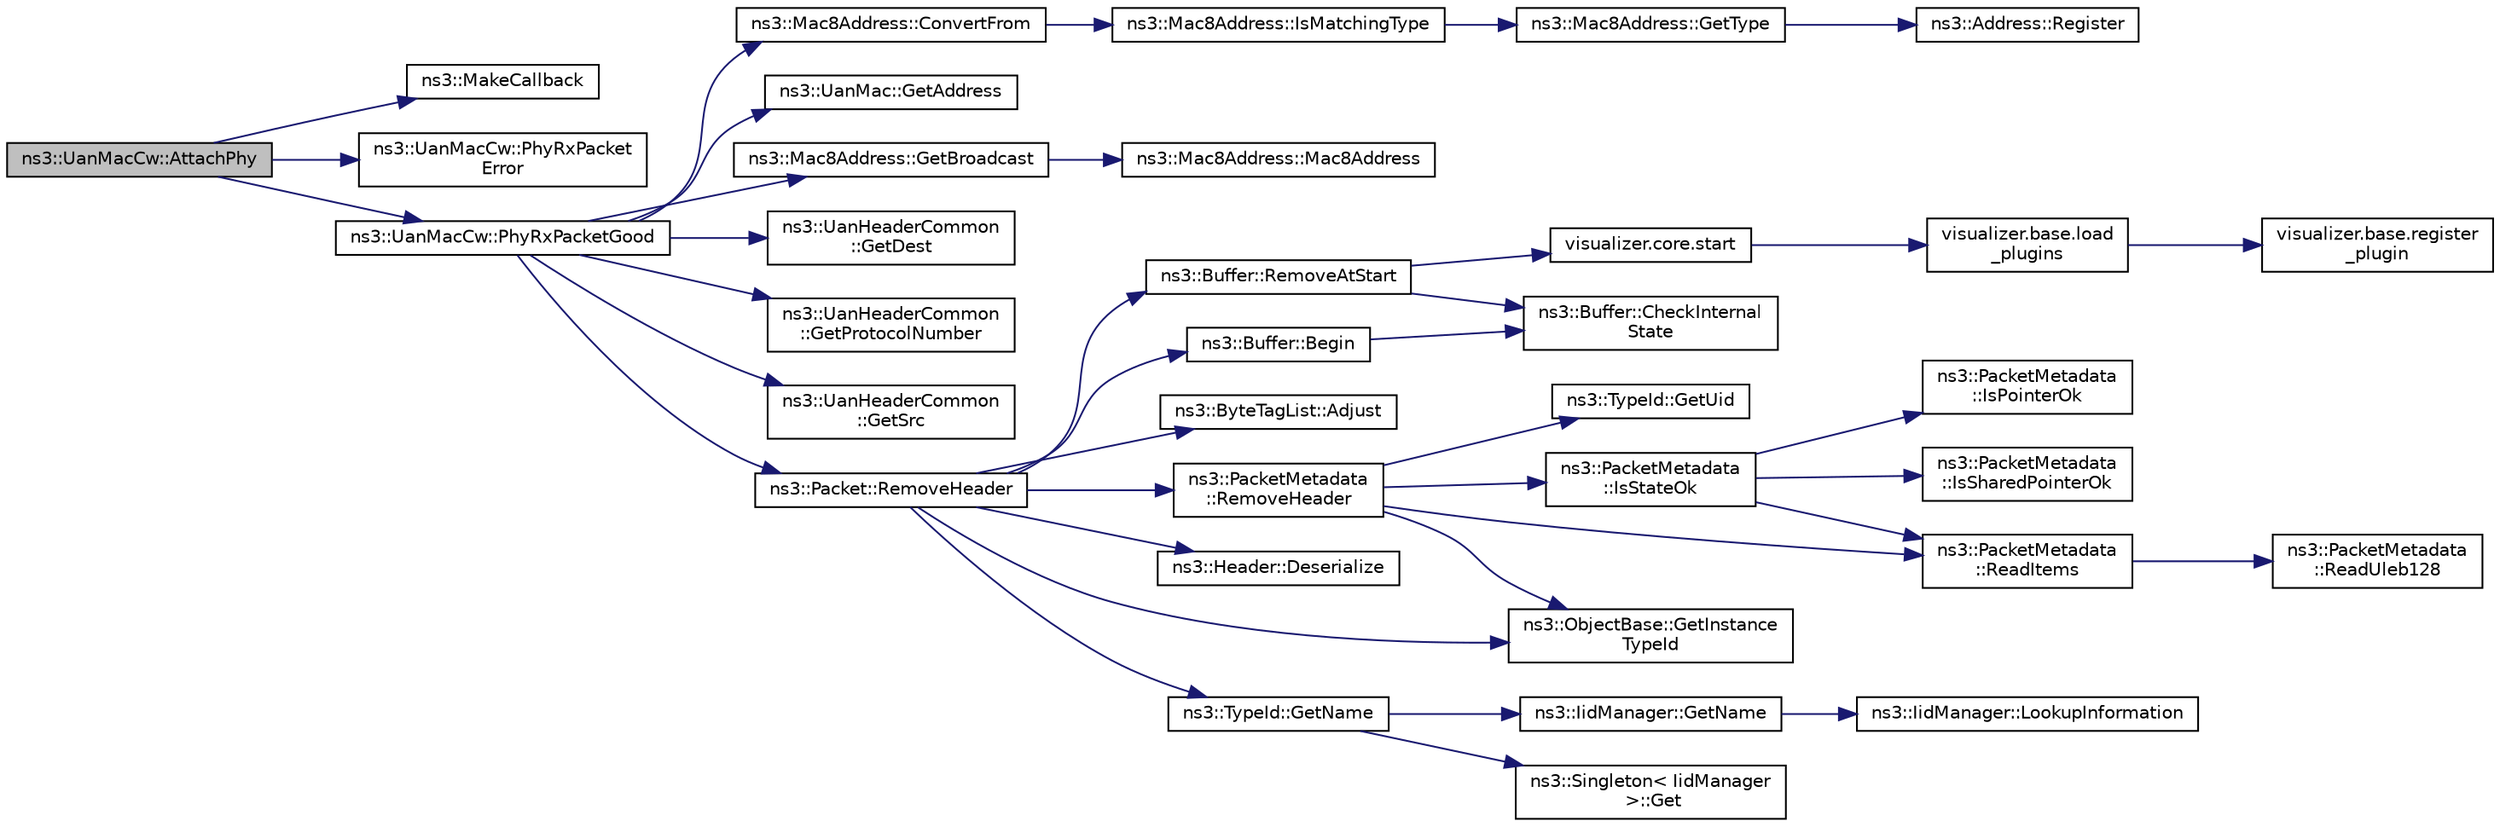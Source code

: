 digraph "ns3::UanMacCw::AttachPhy"
{
 // LATEX_PDF_SIZE
  edge [fontname="Helvetica",fontsize="10",labelfontname="Helvetica",labelfontsize="10"];
  node [fontname="Helvetica",fontsize="10",shape=record];
  rankdir="LR";
  Node1 [label="ns3::UanMacCw::AttachPhy",height=0.2,width=0.4,color="black", fillcolor="grey75", style="filled", fontcolor="black",tooltip="Attach PHY layer to this MAC."];
  Node1 -> Node2 [color="midnightblue",fontsize="10",style="solid",fontname="Helvetica"];
  Node2 [label="ns3::MakeCallback",height=0.2,width=0.4,color="black", fillcolor="white", style="filled",URL="$namespacens3.html#af1dde3c04374147fca0cfe3b0766d664",tooltip="Build Callbacks for class method members which take varying numbers of arguments and potentially retu..."];
  Node1 -> Node3 [color="midnightblue",fontsize="10",style="solid",fontname="Helvetica"];
  Node3 [label="ns3::UanMacCw::PhyRxPacket\lError",height=0.2,width=0.4,color="black", fillcolor="white", style="filled",URL="$classns3_1_1_uan_mac_cw.html#aaed7a66d2404f6bbe4ea5bef7a9f228a",tooltip="Packet received at lower layer in error."];
  Node1 -> Node4 [color="midnightblue",fontsize="10",style="solid",fontname="Helvetica"];
  Node4 [label="ns3::UanMacCw::PhyRxPacketGood",height=0.2,width=0.4,color="black", fillcolor="white", style="filled",URL="$classns3_1_1_uan_mac_cw.html#ab64da4cbab0645939aa9d02091e10755",tooltip="Receive packet from lower layer (passed to PHY as callback)."];
  Node4 -> Node5 [color="midnightblue",fontsize="10",style="solid",fontname="Helvetica"];
  Node5 [label="ns3::Mac8Address::ConvertFrom",height=0.2,width=0.4,color="black", fillcolor="white", style="filled",URL="$classns3_1_1_mac8_address.html#a60c112506434f766f06b548c2b853d30",tooltip="Convert a generic address to a Mac8Address."];
  Node5 -> Node6 [color="midnightblue",fontsize="10",style="solid",fontname="Helvetica"];
  Node6 [label="ns3::Mac8Address::IsMatchingType",height=0.2,width=0.4,color="black", fillcolor="white", style="filled",URL="$classns3_1_1_mac8_address.html#a6d6d87013c99c897b9c5f7eadd697eb2",tooltip="Check that a generic Address is compatible with Mac8Address."];
  Node6 -> Node7 [color="midnightblue",fontsize="10",style="solid",fontname="Helvetica"];
  Node7 [label="ns3::Mac8Address::GetType",height=0.2,width=0.4,color="black", fillcolor="white", style="filled",URL="$classns3_1_1_mac8_address.html#a8f3e301d85f104d306af94d3e2b67158",tooltip="Get the Mac8Address type."];
  Node7 -> Node8 [color="midnightblue",fontsize="10",style="solid",fontname="Helvetica"];
  Node8 [label="ns3::Address::Register",height=0.2,width=0.4,color="black", fillcolor="white", style="filled",URL="$classns3_1_1_address.html#a75d239c79bb3c39d64a8db4f2d3d9b20",tooltip="Allocate a new type id for a new type of address."];
  Node4 -> Node9 [color="midnightblue",fontsize="10",style="solid",fontname="Helvetica"];
  Node9 [label="ns3::UanMac::GetAddress",height=0.2,width=0.4,color="black", fillcolor="white", style="filled",URL="$classns3_1_1_uan_mac.html#ab39b04d612b5974e68ac1b5eec07933e",tooltip="Get the MAC Address."];
  Node4 -> Node10 [color="midnightblue",fontsize="10",style="solid",fontname="Helvetica"];
  Node10 [label="ns3::Mac8Address::GetBroadcast",height=0.2,width=0.4,color="black", fillcolor="white", style="filled",URL="$classns3_1_1_mac8_address.html#a28c0664a44c8ea191014bc428a704698",tooltip="Get the broadcast address (255)."];
  Node10 -> Node11 [color="midnightblue",fontsize="10",style="solid",fontname="Helvetica"];
  Node11 [label="ns3::Mac8Address::Mac8Address",height=0.2,width=0.4,color="black", fillcolor="white", style="filled",URL="$classns3_1_1_mac8_address.html#afb55d36f0398e8ce0cd86f1fb73db76e",tooltip="Constructor."];
  Node4 -> Node12 [color="midnightblue",fontsize="10",style="solid",fontname="Helvetica"];
  Node12 [label="ns3::UanHeaderCommon\l::GetDest",height=0.2,width=0.4,color="black", fillcolor="white", style="filled",URL="$classns3_1_1_uan_header_common.html#a92d546ec6eb93242c3c6578a8502013c",tooltip="Get the destination address."];
  Node4 -> Node13 [color="midnightblue",fontsize="10",style="solid",fontname="Helvetica"];
  Node13 [label="ns3::UanHeaderCommon\l::GetProtocolNumber",height=0.2,width=0.4,color="black", fillcolor="white", style="filled",URL="$classns3_1_1_uan_header_common.html#adfae6303ccb528564a83a2352a7a7758",tooltip="Get the packet type value."];
  Node4 -> Node14 [color="midnightblue",fontsize="10",style="solid",fontname="Helvetica"];
  Node14 [label="ns3::UanHeaderCommon\l::GetSrc",height=0.2,width=0.4,color="black", fillcolor="white", style="filled",URL="$classns3_1_1_uan_header_common.html#a752f6c20958be24f0d681a56273046d3",tooltip="Get the source address."];
  Node4 -> Node15 [color="midnightblue",fontsize="10",style="solid",fontname="Helvetica"];
  Node15 [label="ns3::Packet::RemoveHeader",height=0.2,width=0.4,color="black", fillcolor="white", style="filled",URL="$classns3_1_1_packet.html#a0961eccf975d75f902d40956c93ba63e",tooltip="Deserialize and remove the header from the internal buffer."];
  Node15 -> Node16 [color="midnightblue",fontsize="10",style="solid",fontname="Helvetica"];
  Node16 [label="ns3::ByteTagList::Adjust",height=0.2,width=0.4,color="black", fillcolor="white", style="filled",URL="$classns3_1_1_byte_tag_list.html#a1fec06d7e6daaf8039cf2a148e4090f2",tooltip="Adjust the offsets stored internally by the adjustment delta."];
  Node15 -> Node17 [color="midnightblue",fontsize="10",style="solid",fontname="Helvetica"];
  Node17 [label="ns3::Buffer::Begin",height=0.2,width=0.4,color="black", fillcolor="white", style="filled",URL="$classns3_1_1_buffer.html#acb977a0179de9abe4e295ce22023b4ca",tooltip=" "];
  Node17 -> Node18 [color="midnightblue",fontsize="10",style="solid",fontname="Helvetica"];
  Node18 [label="ns3::Buffer::CheckInternal\lState",height=0.2,width=0.4,color="black", fillcolor="white", style="filled",URL="$classns3_1_1_buffer.html#a200897ee202518b0d2bf91ead4e82be9",tooltip="Checks the internal buffer structures consistency."];
  Node15 -> Node19 [color="midnightblue",fontsize="10",style="solid",fontname="Helvetica"];
  Node19 [label="ns3::Header::Deserialize",height=0.2,width=0.4,color="black", fillcolor="white", style="filled",URL="$classns3_1_1_header.html#a78be9400bb66b2a8543606f395ef5396",tooltip=" "];
  Node15 -> Node20 [color="midnightblue",fontsize="10",style="solid",fontname="Helvetica"];
  Node20 [label="ns3::ObjectBase::GetInstance\lTypeId",height=0.2,width=0.4,color="black", fillcolor="white", style="filled",URL="$classns3_1_1_object_base.html#abe5b43a6f5b99a92a4c3122db31f06fb",tooltip="Get the most derived TypeId for this Object."];
  Node15 -> Node21 [color="midnightblue",fontsize="10",style="solid",fontname="Helvetica"];
  Node21 [label="ns3::TypeId::GetName",height=0.2,width=0.4,color="black", fillcolor="white", style="filled",URL="$classns3_1_1_type_id.html#abc4965475a579c2afdc668d7a7d58374",tooltip="Get the name."];
  Node21 -> Node22 [color="midnightblue",fontsize="10",style="solid",fontname="Helvetica"];
  Node22 [label="ns3::Singleton\< IidManager\l \>::Get",height=0.2,width=0.4,color="black", fillcolor="white", style="filled",URL="$classns3_1_1_singleton.html#a80a2cd3c25a27ea72add7a9f7a141ffa",tooltip="Get a pointer to the singleton instance."];
  Node21 -> Node23 [color="midnightblue",fontsize="10",style="solid",fontname="Helvetica"];
  Node23 [label="ns3::IidManager::GetName",height=0.2,width=0.4,color="black", fillcolor="white", style="filled",URL="$classns3_1_1_iid_manager.html#a6658aaa8120efd885e98addb76a6f1d4",tooltip="Get the name of a type id."];
  Node23 -> Node24 [color="midnightblue",fontsize="10",style="solid",fontname="Helvetica"];
  Node24 [label="ns3::IidManager::LookupInformation",height=0.2,width=0.4,color="black", fillcolor="white", style="filled",URL="$classns3_1_1_iid_manager.html#a84af06b798b21fa700469a3ac5f65f3f",tooltip="Retrieve the information record for a type."];
  Node15 -> Node25 [color="midnightblue",fontsize="10",style="solid",fontname="Helvetica"];
  Node25 [label="ns3::Buffer::RemoveAtStart",height=0.2,width=0.4,color="black", fillcolor="white", style="filled",URL="$classns3_1_1_buffer.html#adeecbb3e8f518aec6fee0437578ade4b",tooltip=" "];
  Node25 -> Node18 [color="midnightblue",fontsize="10",style="solid",fontname="Helvetica"];
  Node25 -> Node26 [color="midnightblue",fontsize="10",style="solid",fontname="Helvetica"];
  Node26 [label="visualizer.core.start",height=0.2,width=0.4,color="black", fillcolor="white", style="filled",URL="$namespacevisualizer_1_1core.html#a2a35e5d8a34af358b508dac8635754e0",tooltip=" "];
  Node26 -> Node27 [color="midnightblue",fontsize="10",style="solid",fontname="Helvetica"];
  Node27 [label="visualizer.base.load\l_plugins",height=0.2,width=0.4,color="black", fillcolor="white", style="filled",URL="$namespacevisualizer_1_1base.html#ad171497a5ff1afe0a73bedaebf35448f",tooltip=" "];
  Node27 -> Node28 [color="midnightblue",fontsize="10",style="solid",fontname="Helvetica"];
  Node28 [label="visualizer.base.register\l_plugin",height=0.2,width=0.4,color="black", fillcolor="white", style="filled",URL="$namespacevisualizer_1_1base.html#a6b0ffcff1e17ec4027496f50177e5b9e",tooltip=" "];
  Node15 -> Node29 [color="midnightblue",fontsize="10",style="solid",fontname="Helvetica"];
  Node29 [label="ns3::PacketMetadata\l::RemoveHeader",height=0.2,width=0.4,color="black", fillcolor="white", style="filled",URL="$classns3_1_1_packet_metadata.html#afa8a589ec783d4998516d7f39f21242d",tooltip="Remove an header."];
  Node29 -> Node20 [color="midnightblue",fontsize="10",style="solid",fontname="Helvetica"];
  Node29 -> Node30 [color="midnightblue",fontsize="10",style="solid",fontname="Helvetica"];
  Node30 [label="ns3::TypeId::GetUid",height=0.2,width=0.4,color="black", fillcolor="white", style="filled",URL="$classns3_1_1_type_id.html#a429535085325d6f926724771446d9047",tooltip="Get the internal id of this TypeId."];
  Node29 -> Node31 [color="midnightblue",fontsize="10",style="solid",fontname="Helvetica"];
  Node31 [label="ns3::PacketMetadata\l::IsStateOk",height=0.2,width=0.4,color="black", fillcolor="white", style="filled",URL="$classns3_1_1_packet_metadata.html#a547dc7d09f1b2d41a28445a91c2fcf37",tooltip="Check if the metadata state is ok."];
  Node31 -> Node32 [color="midnightblue",fontsize="10",style="solid",fontname="Helvetica"];
  Node32 [label="ns3::PacketMetadata\l::IsPointerOk",height=0.2,width=0.4,color="black", fillcolor="white", style="filled",URL="$classns3_1_1_packet_metadata.html#ac6fcebd163b3655b041476c3277102c1",tooltip="Check if the position is valid."];
  Node31 -> Node33 [color="midnightblue",fontsize="10",style="solid",fontname="Helvetica"];
  Node33 [label="ns3::PacketMetadata\l::IsSharedPointerOk",height=0.2,width=0.4,color="black", fillcolor="white", style="filled",URL="$classns3_1_1_packet_metadata.html#ac9e6db729cae99e9755981de02f3ffa0",tooltip="Check if the position is valid."];
  Node31 -> Node34 [color="midnightblue",fontsize="10",style="solid",fontname="Helvetica"];
  Node34 [label="ns3::PacketMetadata\l::ReadItems",height=0.2,width=0.4,color="black", fillcolor="white", style="filled",URL="$classns3_1_1_packet_metadata.html#a7fe144386274167b6aac05ac0a0cdf6f",tooltip="Read items."];
  Node34 -> Node35 [color="midnightblue",fontsize="10",style="solid",fontname="Helvetica"];
  Node35 [label="ns3::PacketMetadata\l::ReadUleb128",height=0.2,width=0.4,color="black", fillcolor="white", style="filled",URL="$classns3_1_1_packet_metadata.html#a7378e5fe71fcefd939f19c1669e54c79",tooltip="Read a ULEB128 (Unsigned Little Endian Base 128) coded number."];
  Node29 -> Node34 [color="midnightblue",fontsize="10",style="solid",fontname="Helvetica"];
}
